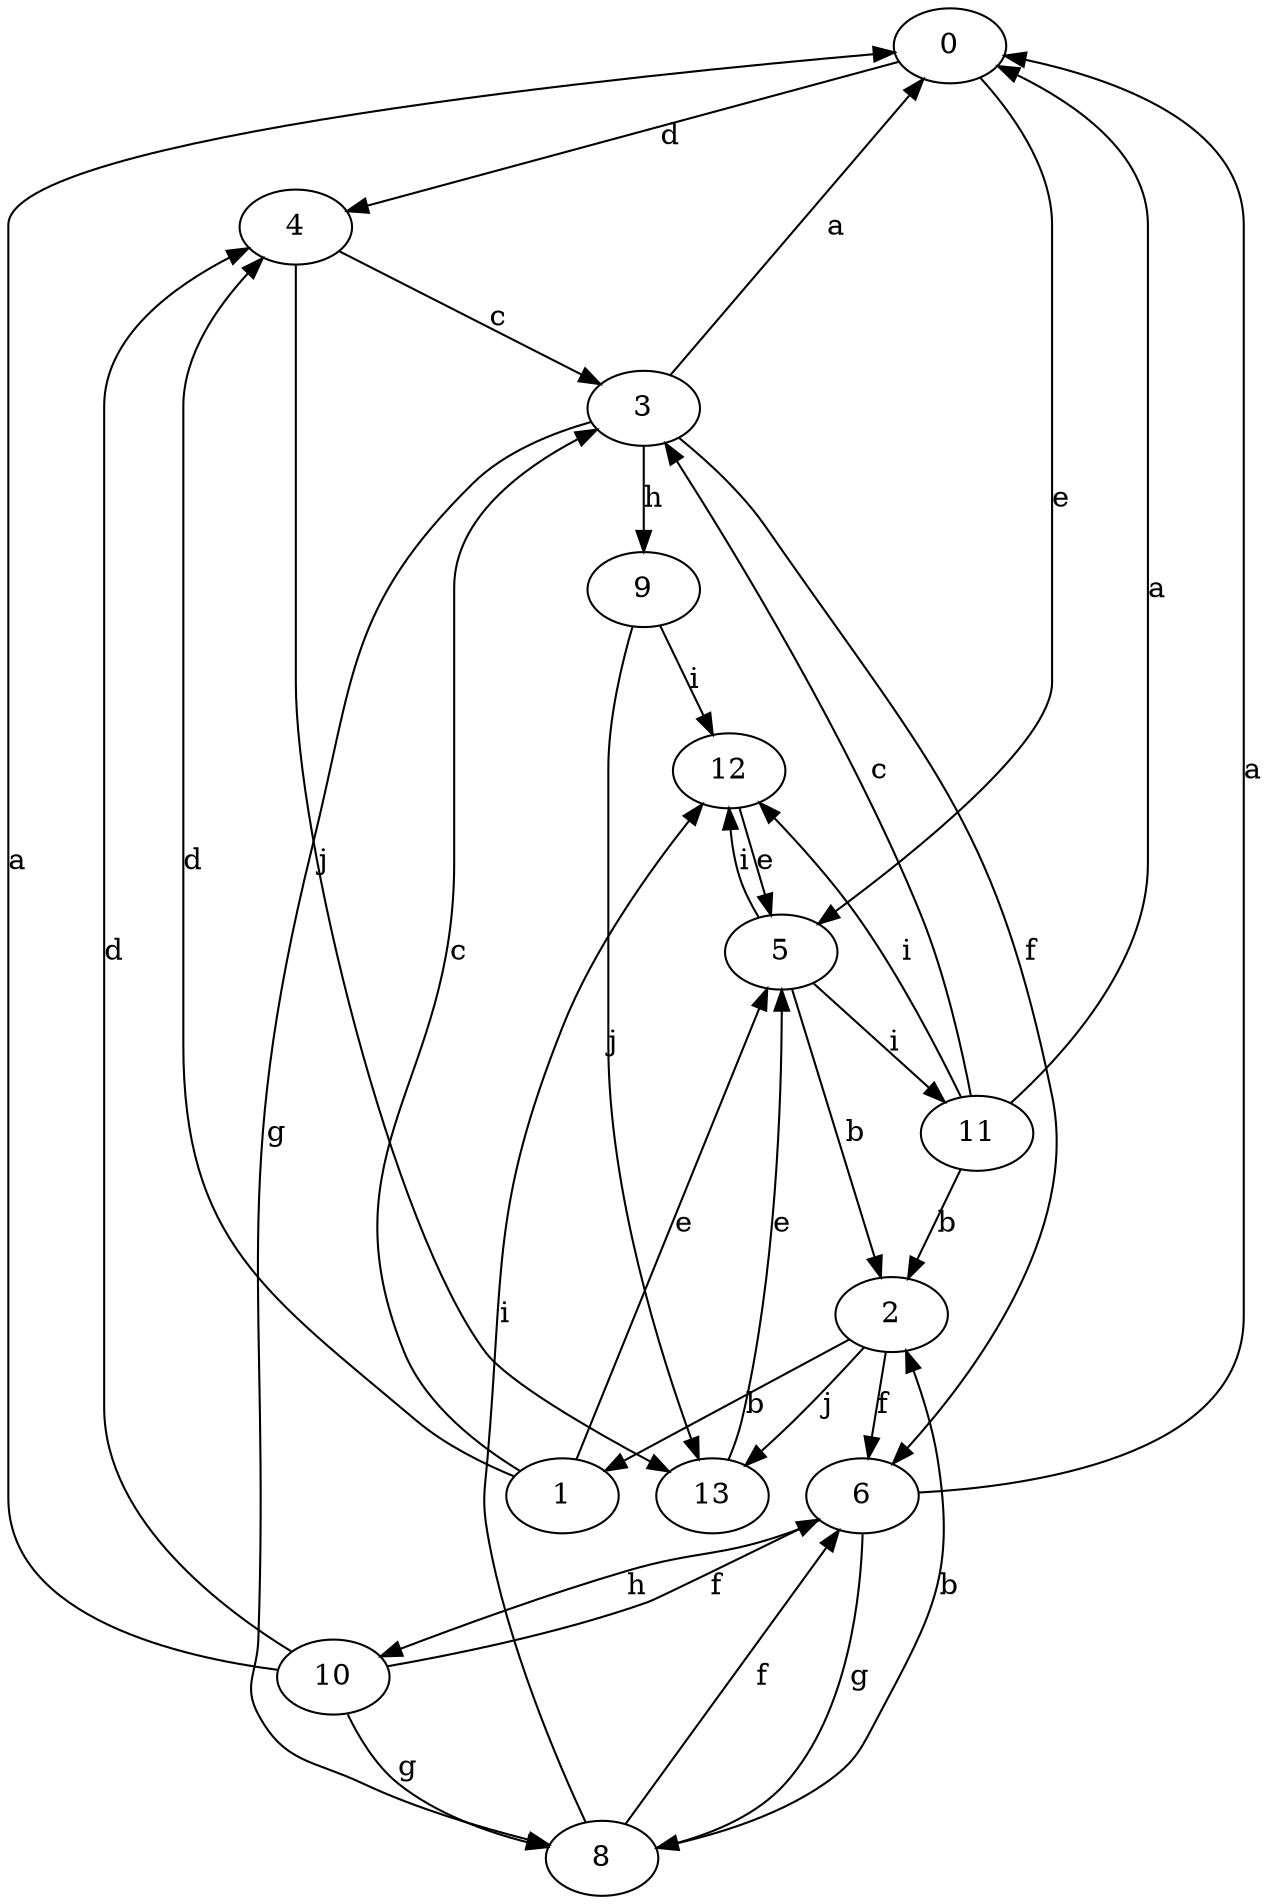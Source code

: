 strict digraph  {
0;
1;
2;
3;
4;
5;
6;
8;
9;
10;
11;
12;
13;
0 -> 4  [label=d];
0 -> 5  [label=e];
1 -> 3  [label=c];
1 -> 4  [label=d];
1 -> 5  [label=e];
2 -> 1  [label=b];
2 -> 6  [label=f];
2 -> 13  [label=j];
3 -> 0  [label=a];
3 -> 6  [label=f];
3 -> 8  [label=g];
3 -> 9  [label=h];
4 -> 3  [label=c];
4 -> 13  [label=j];
5 -> 2  [label=b];
5 -> 11  [label=i];
5 -> 12  [label=i];
6 -> 0  [label=a];
6 -> 8  [label=g];
6 -> 10  [label=h];
8 -> 2  [label=b];
8 -> 6  [label=f];
8 -> 12  [label=i];
9 -> 12  [label=i];
9 -> 13  [label=j];
10 -> 0  [label=a];
10 -> 4  [label=d];
10 -> 6  [label=f];
10 -> 8  [label=g];
11 -> 0  [label=a];
11 -> 2  [label=b];
11 -> 3  [label=c];
11 -> 12  [label=i];
12 -> 5  [label=e];
13 -> 5  [label=e];
}
